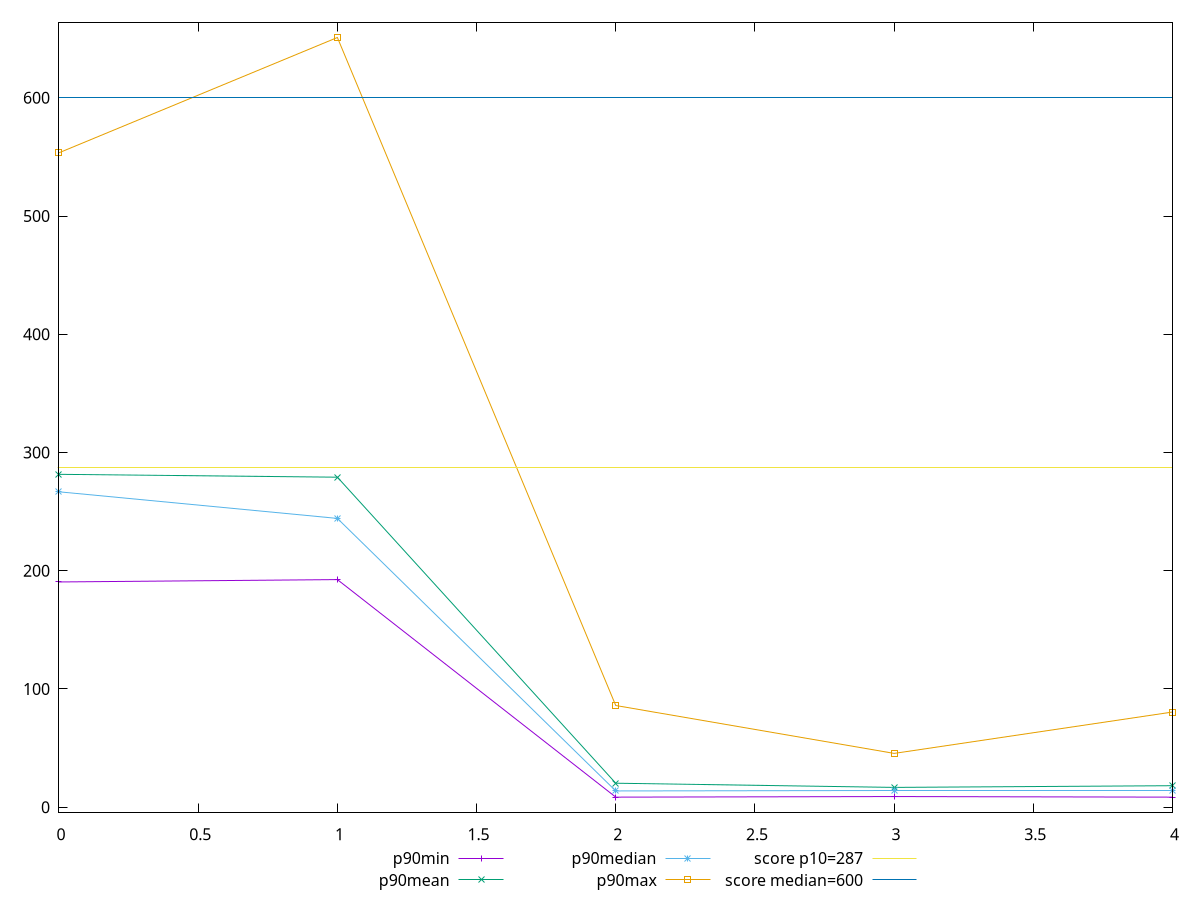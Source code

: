 reset

$p90Min <<EOF
0 190.5
1 192.4999999999991
2 8.5
3 9
4 8.5
EOF

$p90Mean <<EOF
0 281.5343829787234
1 279.1117021276596
2 20.287234042553184
3 16.743659574468083
4 18.182776063829788
EOF

$p90Median <<EOF
0 266.75000000000045
1 244.2500000000009
2 13.75
3 14.5
4 14.5
EOF

$p90Max <<EOF
0 553.5
1 651
2 86
3 45.5
4 80.5
EOF

set key outside below
set xrange [0:4]
set yrange [-4.35:663.85]
set trange [-4.35:663.85]
set terminal svg size 640, 560 enhanced background rgb 'white'
set output "report_00019_2021-02-10T18-14-37.922Z//total-blocking-time/progression/value.svg"

plot $p90Min title "p90min" with linespoints, \
     $p90Mean title "p90mean" with linespoints, \
     $p90Median title "p90median" with linespoints, \
     $p90Max title "p90max" with linespoints, \
     287 title "score p10=287", \
     600 title "score median=600"

reset
